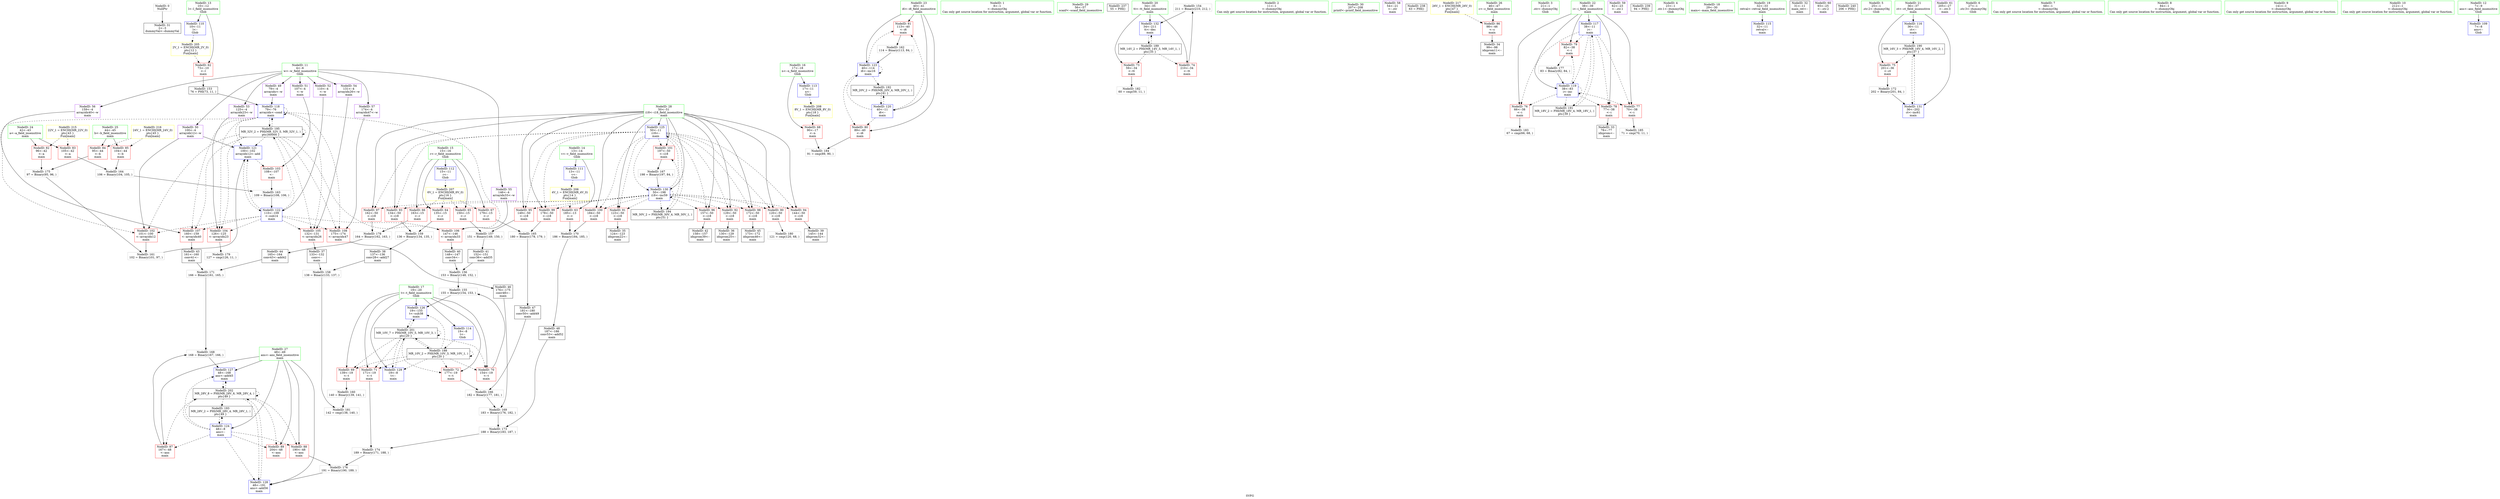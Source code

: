 digraph "SVFG" {
	label="SVFG";

	Node0x55727f10e9c0 [shape=record,color=grey,label="{NodeID: 0\nNullPtr}"];
	Node0x55727f10e9c0 -> Node0x55727f127fa0[style=solid];
	Node0x55727f132ef0 [shape=record,color=grey,label="{NodeID: 180\n121 = cmp(120, 68, )\n}"];
	Node0x55727f128e70 [shape=record,color=red,label="{NodeID: 97\n162\<--50\n\<--i18\nmain\n}"];
	Node0x55727f128e70 -> Node0x55727f132bf0[style=solid];
	Node0x55727f10e3f0 [shape=record,color=green,label="{NodeID: 14\n13\<--14\nv\<--v_field_insensitive\nGlob }"];
	Node0x55727f10e3f0 -> Node0x55727f12a9f0[style=solid];
	Node0x55727f10e3f0 -> Node0x55727f129a30[style=solid];
	Node0x55727f12d2d0 [shape=record,color=black,label="{NodeID: 194\nMR_30V_2 = PHI(MR_30V_4, MR_30V_1, )\npts\{51 \}\n}"];
	Node0x55727f12d2d0 -> Node0x55727f12ed70[style=dashed];
	Node0x55727f129a30 [shape=record,color=blue,label="{NodeID: 111\n13\<--11\nv\<--\nGlob }"];
	Node0x55727f129a30 -> Node0x55727f141d00[style=dashed];
	Node0x55727f127d00 [shape=record,color=green,label="{NodeID: 28\n50\<--51\ni18\<--i18_field_insensitive\nmain\n}"];
	Node0x55727f127d00 -> Node0x55727f12bfe0[style=solid];
	Node0x55727f127d00 -> Node0x55727f12c0b0[style=solid];
	Node0x55727f127d00 -> Node0x55727f12c180[style=solid];
	Node0x55727f127d00 -> Node0x55727f12c250[style=solid];
	Node0x55727f127d00 -> Node0x55727f12c320[style=solid];
	Node0x55727f127d00 -> Node0x55727f12c3f0[style=solid];
	Node0x55727f127d00 -> Node0x55727f128da0[style=solid];
	Node0x55727f127d00 -> Node0x55727f128e70[style=solid];
	Node0x55727f127d00 -> Node0x55727f128f40[style=solid];
	Node0x55727f127d00 -> Node0x55727f129010[style=solid];
	Node0x55727f127d00 -> Node0x55727f1290e0[style=solid];
	Node0x55727f127d00 -> Node0x55727f1291b0[style=solid];
	Node0x55727f127d00 -> Node0x55727f12ed70[style=solid];
	Node0x55727f127d00 -> Node0x55727f12f180[style=solid];
	Node0x55727f141ec0 [shape=record,color=yellow,style=double,label="{NodeID: 208\n8V_1 = ENCHI(MR_8V_0)\npts\{18 \}\nFun[main]}"];
	Node0x55727f141ec0 -> Node0x55727f12ae00[style=dashed];
	Node0x55727f12ed70 [shape=record,color=blue,label="{NodeID: 125\n50\<--11\ni18\<--\nmain\n}"];
	Node0x55727f12ed70 -> Node0x55727f12bfe0[style=dashed];
	Node0x55727f12ed70 -> Node0x55727f12c0b0[style=dashed];
	Node0x55727f12ed70 -> Node0x55727f12c180[style=dashed];
	Node0x55727f12ed70 -> Node0x55727f12c250[style=dashed];
	Node0x55727f12ed70 -> Node0x55727f12c320[style=dashed];
	Node0x55727f12ed70 -> Node0x55727f12c3f0[style=dashed];
	Node0x55727f12ed70 -> Node0x55727f128da0[style=dashed];
	Node0x55727f12ed70 -> Node0x55727f128e70[style=dashed];
	Node0x55727f12ed70 -> Node0x55727f128f40[style=dashed];
	Node0x55727f12ed70 -> Node0x55727f129010[style=dashed];
	Node0x55727f12ed70 -> Node0x55727f1290e0[style=dashed];
	Node0x55727f12ed70 -> Node0x55727f1291b0[style=dashed];
	Node0x55727f12ed70 -> Node0x55727f12f180[style=dashed];
	Node0x55727f12ed70 -> Node0x55727f12d2d0[style=dashed];
	Node0x55727f1288c0 [shape=record,color=black,label="{NodeID: 42\n158\<--157\nidxprom39\<--\nmain\n}"];
	Node0x55727f12a440 [shape=record,color=purple,label="{NodeID: 56\n159\<--4\narrayidx40\<--w\nmain\n}"];
	Node0x55727f12a440 -> Node0x55727f129690[style=solid];
	Node0x55727ef1ce10 [shape=record,color=black,label="{NodeID: 153\n76 = PHI(73, 11, )\n}"];
	Node0x55727ef1ce10 -> Node0x55727f12e7c0[style=solid];
	Node0x55727f12afa0 [shape=record,color=red,label="{NodeID: 70\n154\<--19\n\<--t\nmain\n}"];
	Node0x55727f12afa0 -> Node0x55727f130970[style=solid];
	Node0x55727f131b70 [shape=record,color=grey,label="{NodeID: 167\n198 = Binary(197, 84, )\n}"];
	Node0x55727f131b70 -> Node0x55727f12f180[style=solid];
	Node0x55727f12bb00 [shape=record,color=red,label="{NodeID: 84\n95\<--44\n\<--b\nmain\n}"];
	Node0x55727f12bb00 -> Node0x55727f132770[style=solid];
	Node0x55727f10dbb0 [shape=record,color=green,label="{NodeID: 1\n8\<--1\n\<--dummyObj\nCan only get source location for instruction, argument, global var or function.}"];
	Node0x55727f133070 [shape=record,color=grey,label="{NodeID: 181\n142 = cmp(138, 140, )\n}"];
	Node0x55727f128f40 [shape=record,color=red,label="{NodeID: 98\n172\<--50\n\<--i18\nmain\n}"];
	Node0x55727f128f40 -> Node0x55727f128b30[style=solid];
	Node0x55727f10e4f0 [shape=record,color=green,label="{NodeID: 15\n15\<--16\nr\<--r_field_insensitive\nGlob }"];
	Node0x55727f10e4f0 -> Node0x55727f12aac0[style=solid];
	Node0x55727f10e4f0 -> Node0x55727f12ab90[style=solid];
	Node0x55727f10e4f0 -> Node0x55727f12ac60[style=solid];
	Node0x55727f10e4f0 -> Node0x55727f12ad30[style=solid];
	Node0x55727f10e4f0 -> Node0x55727f129b30[style=solid];
	Node0x55727f12d3c0 [shape=record,color=black,label="{NodeID: 195\nMR_32V_2 = PHI(MR_32V_5, MR_32V_1, )\npts\{60000 \}\n}"];
	Node0x55727f12d3c0 -> Node0x55727f129280[style=dashed];
	Node0x55727f12d3c0 -> Node0x55727f129420[style=dashed];
	Node0x55727f12d3c0 -> Node0x55727f1294f0[style=dashed];
	Node0x55727f12d3c0 -> Node0x55727f1295c0[style=dashed];
	Node0x55727f12d3c0 -> Node0x55727f129690[style=dashed];
	Node0x55727f12d3c0 -> Node0x55727f129760[style=dashed];
	Node0x55727f12d3c0 -> Node0x55727f12e7c0[style=dashed];
	Node0x55727f12d3c0 -> Node0x55727f12ea30[style=dashed];
	Node0x55727f12d3c0 -> Node0x55727f12d3c0[style=dashed];
	Node0x55727f129b30 [shape=record,color=blue,label="{NodeID: 112\n15\<--11\nr\<--\nGlob }"];
	Node0x55727f129b30 -> Node0x55727f141de0[style=dashed];
	Node0x55727f127dd0 [shape=record,color=green,label="{NodeID: 29\n56\<--57\nscanf\<--scanf_field_insensitive\n}"];
	Node0x55727f12ee40 [shape=record,color=blue,label="{NodeID: 126\n19\<--155\nt\<--sub38\nmain\n}"];
	Node0x55727f12ee40 -> Node0x55727f13fde0[style=dashed];
	Node0x55727f128990 [shape=record,color=black,label="{NodeID: 43\n161\<--160\nconv41\<--\nmain\n}"];
	Node0x55727f128990 -> Node0x55727f132170[style=solid];
	Node0x55727f12a510 [shape=record,color=purple,label="{NodeID: 57\n174\<--4\narrayidx47\<--w\nmain\n}"];
	Node0x55727f12a510 -> Node0x55727f129760[style=solid];
	Node0x55727ef20940 [shape=record,color=black,label="{NodeID: 237\n55 = PHI()\n}"];
	Node0x55727f1307f0 [shape=record,color=grey,label="{NodeID: 154\n211 = Binary(210, 212, )\n}"];
	Node0x55727f1307f0 -> Node0x55727f12f320[style=solid];
	Node0x55727f12b070 [shape=record,color=red,label="{NodeID: 71\n171\<--19\n\<--t\nmain\n}"];
	Node0x55727f12b070 -> Node0x55727f1325f0[style=solid];
	Node0x55727f131cf0 [shape=record,color=grey,label="{NodeID: 168\n168 = Binary(167, 166, )\n}"];
	Node0x55727f131cf0 -> Node0x55727f12ef10[style=solid];
	Node0x55727f12bbd0 [shape=record,color=red,label="{NodeID: 85\n104\<--44\n\<--b\nmain\n}"];
	Node0x55727f12bbd0 -> Node0x55727f1316f0[style=solid];
	Node0x55727f10dd30 [shape=record,color=green,label="{NodeID: 2\n11\<--1\n\<--dummyObj\nCan only get source location for instruction, argument, global var or function.}"];
	Node0x55727f1331f0 [shape=record,color=grey,label="{NodeID: 182\n60 = cmp(59, 11, )\n}"];
	Node0x55727f129010 [shape=record,color=red,label="{NodeID: 99\n178\<--50\n\<--i18\nmain\n}"];
	Node0x55727f129010 -> Node0x55727f131870[style=solid];
	Node0x55727f10eb90 [shape=record,color=green,label="{NodeID: 16\n17\<--18\nn\<--n_field_insensitive\nGlob }"];
	Node0x55727f10eb90 -> Node0x55727f12ae00[style=solid];
	Node0x55727f10eb90 -> Node0x55727f129c30[style=solid];
	Node0x55727f129c30 [shape=record,color=blue,label="{NodeID: 113\n17\<--11\nn\<--\nGlob }"];
	Node0x55727f129c30 -> Node0x55727f141ec0[style=dashed];
	Node0x55727f127ea0 [shape=record,color=green,label="{NodeID: 30\n207\<--208\nprintf\<--printf_field_insensitive\n}"];
	Node0x55727f12ef10 [shape=record,color=blue,label="{NodeID: 127\n48\<--168\nans\<--add45\nmain\n}"];
	Node0x55727f12ef10 -> Node0x55727f1402e0[style=dashed];
	Node0x55727f128a60 [shape=record,color=black,label="{NodeID: 44\n165\<--164\nconv43\<--add42\nmain\n}"];
	Node0x55727f128a60 -> Node0x55727f132170[style=solid];
	Node0x55727f12a5e0 [shape=record,color=purple,label="{NodeID: 58\n54\<--21\n\<--.str\nmain\n}"];
	Node0x55727f14da60 [shape=record,color=black,label="{NodeID: 238\n63 = PHI()\n}"];
	Node0x55727f130970 [shape=record,color=grey,label="{NodeID: 155\n155 = Binary(154, 153, )\n}"];
	Node0x55727f130970 -> Node0x55727f12ee40[style=solid];
	Node0x55727f12b140 [shape=record,color=red,label="{NodeID: 72\n177\<--19\n\<--t\nmain\n}"];
	Node0x55727f12b140 -> Node0x55727f1319f0[style=solid];
	Node0x55727f131e70 [shape=record,color=grey,label="{NodeID: 169\n183 = Binary(176, 182, )\n}"];
	Node0x55727f131e70 -> Node0x55727f132470[style=solid];
	Node0x55727f12bca0 [shape=record,color=red,label="{NodeID: 86\n98\<--46\n\<--c\nmain\n}"];
	Node0x55727f12bca0 -> Node0x55727f128240[style=solid];
	Node0x55727f10d730 [shape=record,color=green,label="{NodeID: 3\n21\<--1\n.str\<--dummyObj\nGlob }"];
	Node0x55727f133370 [shape=record,color=grey,label="{NodeID: 183\n67 = cmp(66, 68, )\n}"];
	Node0x55727f1290e0 [shape=record,color=red,label="{NodeID: 100\n184\<--50\n\<--i18\nmain\n}"];
	Node0x55727f1290e0 -> Node0x55727f131ff0[style=solid];
	Node0x55727f10ec90 [shape=record,color=green,label="{NodeID: 17\n19\<--20\nt\<--t_field_insensitive\nGlob }"];
	Node0x55727f10ec90 -> Node0x55727f12aed0[style=solid];
	Node0x55727f10ec90 -> Node0x55727f12afa0[style=solid];
	Node0x55727f10ec90 -> Node0x55727f12b070[style=solid];
	Node0x55727f10ec90 -> Node0x55727f12b140[style=solid];
	Node0x55727f10ec90 -> Node0x55727f129d30[style=solid];
	Node0x55727f10ec90 -> Node0x55727f12ee40[style=solid];
	Node0x55727f10ec90 -> Node0x55727f12f0b0[style=solid];
	Node0x55727f129d30 [shape=record,color=blue,label="{NodeID: 114\n19\<--8\nt\<--\nGlob }"];
	Node0x55727f129d30 -> Node0x55727f13acc0[style=dashed];
	Node0x55727f127fa0 [shape=record,color=black,label="{NodeID: 31\n2\<--3\ndummyVal\<--dummyVal\n}"];
	Node0x55727f12efe0 [shape=record,color=blue,label="{NodeID: 128\n48\<--191\nans\<--add56\nmain\n}"];
	Node0x55727f12efe0 -> Node0x55727f1402e0[style=dashed];
	Node0x55727f128b30 [shape=record,color=black,label="{NodeID: 45\n173\<--172\nidxprom46\<--\nmain\n}"];
	Node0x55727f12a6b0 [shape=record,color=purple,label="{NodeID: 59\n62\<--23\n\<--.str.1\nmain\n}"];
	Node0x55727f14db60 [shape=record,color=black,label="{NodeID: 239\n94 = PHI()\n}"];
	Node0x55727f130af0 [shape=record,color=grey,label="{NodeID: 156\n153 = Binary(148, 152, )\n}"];
	Node0x55727f130af0 -> Node0x55727f130970[style=solid];
	Node0x55727f12b210 [shape=record,color=red,label="{NodeID: 73\n59\<--34\n\<--tt\nmain\n}"];
	Node0x55727f12b210 -> Node0x55727f1331f0[style=solid];
	Node0x55727f131ff0 [shape=record,color=grey,label="{NodeID: 170\n186 = Binary(184, 185, )\n}"];
	Node0x55727f131ff0 -> Node0x55727f129dc0[style=solid];
	Node0x55727f12bd70 [shape=record,color=red,label="{NodeID: 87\n167\<--48\n\<--ans\nmain\n}"];
	Node0x55727f12bd70 -> Node0x55727f131cf0[style=solid];
	Node0x55727f10d7c0 [shape=record,color=green,label="{NodeID: 4\n23\<--1\n.str.1\<--dummyObj\nGlob }"];
	Node0x55727f1334f0 [shape=record,color=grey,label="{NodeID: 184\n91 = cmp(89, 90, )\n}"];
	Node0x55727f1291b0 [shape=record,color=red,label="{NodeID: 101\n197\<--50\n\<--i18\nmain\n}"];
	Node0x55727f1291b0 -> Node0x55727f131b70[style=solid];
	Node0x55727f10ed90 [shape=record,color=green,label="{NodeID: 18\n29\<--30\nmain\<--main_field_insensitive\n}"];
	Node0x55727f12e550 [shape=record,color=blue,label="{NodeID: 115\n32\<--11\nretval\<--\nmain\n}"];
	Node0x55727f1280a0 [shape=record,color=black,label="{NodeID: 32\n31\<--11\nmain_ret\<--\nmain\n}"];
	Node0x55727f12f0b0 [shape=record,color=blue,label="{NodeID: 129\n19\<--8\nt\<--\nmain\n}"];
	Node0x55727f12f0b0 -> Node0x55727f13fde0[style=dashed];
	Node0x55727f128c00 [shape=record,color=black,label="{NodeID: 46\n176\<--175\nconv48\<--\nmain\n}"];
	Node0x55727f128c00 -> Node0x55727f131e70[style=solid];
	Node0x55727f12a780 [shape=record,color=purple,label="{NodeID: 60\n93\<--25\n\<--.str.2\nmain\n}"];
	Node0x55727f14dc60 [shape=record,color=black,label="{NodeID: 240\n206 = PHI()\n}"];
	Node0x55727f130c70 [shape=record,color=grey,label="{NodeID: 157\n151 = Binary(149, 150, )\n}"];
	Node0x55727f130c70 -> Node0x55727f1287f0[style=solid];
	Node0x55727f12b2e0 [shape=record,color=red,label="{NodeID: 74\n210\<--34\n\<--tt\nmain\n}"];
	Node0x55727f12b2e0 -> Node0x55727f1307f0[style=solid];
	Node0x55727f132170 [shape=record,color=grey,label="{NodeID: 171\n166 = Binary(161, 165, )\n}"];
	Node0x55727f132170 -> Node0x55727f131cf0[style=solid];
	Node0x55727f12be40 [shape=record,color=red,label="{NodeID: 88\n190\<--48\n\<--ans\nmain\n}"];
	Node0x55727f12be40 -> Node0x55727f1328f0[style=solid];
	Node0x55727f127060 [shape=record,color=green,label="{NodeID: 5\n25\<--1\n.str.2\<--dummyObj\nGlob }"];
	Node0x55727f133670 [shape=record,color=grey,label="{NodeID: 185\n71 = cmp(70, 11, )\n}"];
	Node0x55727f129280 [shape=record,color=red,label="{NodeID: 102\n101\<--100\n\<--arrayidx12\nmain\n}"];
	Node0x55727f129280 -> Node0x55727f131270[style=solid];
	Node0x55727f10ee90 [shape=record,color=green,label="{NodeID: 19\n32\<--33\nretval\<--retval_field_insensitive\nmain\n}"];
	Node0x55727f10ee90 -> Node0x55727f12e550[style=solid];
	Node0x55727f12e620 [shape=record,color=blue,label="{NodeID: 116\n36\<--11\nct\<--\nmain\n}"];
	Node0x55727f12e620 -> Node0x55727f13b6c0[style=dashed];
	Node0x55727f128170 [shape=record,color=black,label="{NodeID: 33\n78\<--77\nidxprom\<--\nmain\n}"];
	Node0x55727f12f180 [shape=record,color=blue,label="{NodeID: 130\n50\<--198\ni18\<--inc59\nmain\n}"];
	Node0x55727f12f180 -> Node0x55727f12bfe0[style=dashed];
	Node0x55727f12f180 -> Node0x55727f12c0b0[style=dashed];
	Node0x55727f12f180 -> Node0x55727f12c180[style=dashed];
	Node0x55727f12f180 -> Node0x55727f12c250[style=dashed];
	Node0x55727f12f180 -> Node0x55727f12c320[style=dashed];
	Node0x55727f12f180 -> Node0x55727f12c3f0[style=dashed];
	Node0x55727f12f180 -> Node0x55727f128da0[style=dashed];
	Node0x55727f12f180 -> Node0x55727f128e70[style=dashed];
	Node0x55727f12f180 -> Node0x55727f128f40[style=dashed];
	Node0x55727f12f180 -> Node0x55727f129010[style=dashed];
	Node0x55727f12f180 -> Node0x55727f1290e0[style=dashed];
	Node0x55727f12f180 -> Node0x55727f1291b0[style=dashed];
	Node0x55727f12f180 -> Node0x55727f12f180[style=dashed];
	Node0x55727f12f180 -> Node0x55727f12d2d0[style=dashed];
	Node0x55727f128cd0 [shape=record,color=black,label="{NodeID: 47\n181\<--180\nconv50\<--add49\nmain\n}"];
	Node0x55727f128cd0 -> Node0x55727f1319f0[style=solid];
	Node0x55727f12a850 [shape=record,color=purple,label="{NodeID: 61\n205\<--27\n\<--.str.3\nmain\n}"];
	Node0x55727f130df0 [shape=record,color=grey,label="{NodeID: 158\n138 = Binary(133, 137, )\n}"];
	Node0x55727f130df0 -> Node0x55727f133070[style=solid];
	Node0x55727f12b3b0 [shape=record,color=red,label="{NodeID: 75\n201\<--36\n\<--ct\nmain\n}"];
	Node0x55727f12b3b0 -> Node0x55727f1322f0[style=solid];
	Node0x55727f1322f0 [shape=record,color=grey,label="{NodeID: 172\n202 = Binary(201, 84, )\n}"];
	Node0x55727f1322f0 -> Node0x55727f12f250[style=solid];
	Node0x55727f12bf10 [shape=record,color=red,label="{NodeID: 89\n204\<--48\n\<--ans\nmain\n}"];
	Node0x55727f1270f0 [shape=record,color=green,label="{NodeID: 6\n27\<--1\n.str.3\<--dummyObj\nGlob }"];
	Node0x55727f129350 [shape=record,color=red,label="{NodeID: 103\n108\<--107\n\<--\nmain\n}"];
	Node0x55727f129350 -> Node0x55727f131570[style=solid];
	Node0x55727f10ef60 [shape=record,color=green,label="{NodeID: 20\n34\<--35\ntt\<--tt_field_insensitive\nmain\n}"];
	Node0x55727f10ef60 -> Node0x55727f12b210[style=solid];
	Node0x55727f10ef60 -> Node0x55727f12b2e0[style=solid];
	Node0x55727f10ef60 -> Node0x55727f12f320[style=solid];
	Node0x55727f12e6f0 [shape=record,color=blue,label="{NodeID: 117\n38\<--11\ni\<--\nmain\n}"];
	Node0x55727f12e6f0 -> Node0x55727f12b480[style=dashed];
	Node0x55727f12e6f0 -> Node0x55727f12b550[style=dashed];
	Node0x55727f12e6f0 -> Node0x55727f12b620[style=dashed];
	Node0x55727f12e6f0 -> Node0x55727f12b6f0[style=dashed];
	Node0x55727f12e6f0 -> Node0x55727f12e890[style=dashed];
	Node0x55727f12e6f0 -> Node0x55727f13bbc0[style=dashed];
	Node0x55727f128240 [shape=record,color=black,label="{NodeID: 34\n99\<--98\nidxprom11\<--\nmain\n}"];
	Node0x55727f12f250 [shape=record,color=blue,label="{NodeID: 131\n36\<--202\nct\<--inc61\nmain\n}"];
	Node0x55727f12f250 -> Node0x55727f13b6c0[style=dashed];
	Node0x55727f129dc0 [shape=record,color=black,label="{NodeID: 48\n187\<--186\nconv53\<--add52\nmain\n}"];
	Node0x55727f129dc0 -> Node0x55727f132470[style=solid];
	Node0x55727f12a920 [shape=record,color=red,label="{NodeID: 62\n73\<--10\n\<--l\nmain\n}"];
	Node0x55727f12a920 -> Node0x55727ef1ce10[style=solid];
	Node0x55727f130f70 [shape=record,color=grey,label="{NodeID: 159\n136 = Binary(134, 135, )\n}"];
	Node0x55727f130f70 -> Node0x55727f128580[style=solid];
	Node0x55727f12b480 [shape=record,color=red,label="{NodeID: 76\n66\<--38\n\<--i\nmain\n}"];
	Node0x55727f12b480 -> Node0x55727f133370[style=solid];
	Node0x55727f132470 [shape=record,color=grey,label="{NodeID: 173\n188 = Binary(183, 187, )\n}"];
	Node0x55727f132470 -> Node0x55727f1325f0[style=solid];
	Node0x55727f12bfe0 [shape=record,color=red,label="{NodeID: 90\n120\<--50\n\<--i18\nmain\n}"];
	Node0x55727f12bfe0 -> Node0x55727f132ef0[style=solid];
	Node0x55727f1273a0 [shape=record,color=green,label="{NodeID: 7\n68\<--1\n\<--dummyObj\nCan only get source location for instruction, argument, global var or function.}"];
	Node0x55727f129420 [shape=record,color=red,label="{NodeID: 104\n126\<--125\n\<--arrayidx23\nmain\n}"];
	Node0x55727f129420 -> Node0x55727f132d70[style=solid];
	Node0x55727f10f030 [shape=record,color=green,label="{NodeID: 21\n36\<--37\nct\<--ct_field_insensitive\nmain\n}"];
	Node0x55727f10f030 -> Node0x55727f12b3b0[style=solid];
	Node0x55727f10f030 -> Node0x55727f12e620[style=solid];
	Node0x55727f10f030 -> Node0x55727f12f250[style=solid];
	Node0x55727f13fde0 [shape=record,color=black,label="{NodeID: 201\nMR_10V_7 = PHI(MR_10V_5, MR_10V_3, )\npts\{20 \}\n}"];
	Node0x55727f13fde0 -> Node0x55727f12aed0[style=dashed];
	Node0x55727f13fde0 -> Node0x55727f12afa0[style=dashed];
	Node0x55727f13fde0 -> Node0x55727f12b070[style=dashed];
	Node0x55727f13fde0 -> Node0x55727f12b140[style=dashed];
	Node0x55727f13fde0 -> Node0x55727f12ee40[style=dashed];
	Node0x55727f13fde0 -> Node0x55727f12f0b0[style=dashed];
	Node0x55727f13fde0 -> Node0x55727f13acc0[style=dashed];
	Node0x55727f13fde0 -> Node0x55727f13fde0[style=dashed];
	Node0x55727f12e7c0 [shape=record,color=blue,label="{NodeID: 118\n79\<--76\narrayidx\<--cond\nmain\n}"];
	Node0x55727f12e7c0 -> Node0x55727f129280[style=dashed];
	Node0x55727f12e7c0 -> Node0x55727f129420[style=dashed];
	Node0x55727f12e7c0 -> Node0x55727f1294f0[style=dashed];
	Node0x55727f12e7c0 -> Node0x55727f1295c0[style=dashed];
	Node0x55727f12e7c0 -> Node0x55727f129690[style=dashed];
	Node0x55727f12e7c0 -> Node0x55727f129760[style=dashed];
	Node0x55727f12e7c0 -> Node0x55727f12e7c0[style=dashed];
	Node0x55727f12e7c0 -> Node0x55727f12ea30[style=dashed];
	Node0x55727f12e7c0 -> Node0x55727f12d3c0[style=dashed];
	Node0x55727f128310 [shape=record,color=black,label="{NodeID: 35\n124\<--123\nidxprom22\<--\nmain\n}"];
	Node0x55727f1424e0 [shape=record,color=yellow,style=double,label="{NodeID: 215\n22V_1 = ENCHI(MR_22V_0)\npts\{43 \}\nFun[main]}"];
	Node0x55727f1424e0 -> Node0x55727f12b960[style=dashed];
	Node0x55727f1424e0 -> Node0x55727f12ba30[style=dashed];
	Node0x55727f12f320 [shape=record,color=blue,label="{NodeID: 132\n34\<--211\ntt\<--dec\nmain\n}"];
	Node0x55727f12f320 -> Node0x55727f13b1c0[style=dashed];
	Node0x55727f129e90 [shape=record,color=purple,label="{NodeID: 49\n79\<--4\narrayidx\<--w\nmain\n}"];
	Node0x55727f129e90 -> Node0x55727f12e7c0[style=solid];
	Node0x55727f12a9f0 [shape=record,color=red,label="{NodeID: 63\n185\<--13\n\<--v\nmain\n}"];
	Node0x55727f12a9f0 -> Node0x55727f131ff0[style=solid];
	Node0x55727f1310f0 [shape=record,color=grey,label="{NodeID: 160\n140 = Binary(139, 141, )\n}"];
	Node0x55727f1310f0 -> Node0x55727f133070[style=solid];
	Node0x55727f12b550 [shape=record,color=red,label="{NodeID: 77\n70\<--38\n\<--i\nmain\n}"];
	Node0x55727f12b550 -> Node0x55727f133670[style=solid];
	Node0x55727f1325f0 [shape=record,color=grey,label="{NodeID: 174\n189 = Binary(171, 188, )\n}"];
	Node0x55727f1325f0 -> Node0x55727f1328f0[style=solid];
	Node0x55727f12c0b0 [shape=record,color=red,label="{NodeID: 91\n123\<--50\n\<--i18\nmain\n}"];
	Node0x55727f12c0b0 -> Node0x55727f128310[style=solid];
	Node0x55727f127430 [shape=record,color=green,label="{NodeID: 8\n84\<--1\n\<--dummyObj\nCan only get source location for instruction, argument, global var or function.}"];
	Node0x55727f13acc0 [shape=record,color=black,label="{NodeID: 188\nMR_10V_2 = PHI(MR_10V_3, MR_10V_1, )\npts\{20 \}\n}"];
	Node0x55727f13acc0 -> Node0x55727f12aed0[style=dashed];
	Node0x55727f13acc0 -> Node0x55727f12afa0[style=dashed];
	Node0x55727f13acc0 -> Node0x55727f12b070[style=dashed];
	Node0x55727f13acc0 -> Node0x55727f12b140[style=dashed];
	Node0x55727f13acc0 -> Node0x55727f12ee40[style=dashed];
	Node0x55727f13acc0 -> Node0x55727f12f0b0[style=dashed];
	Node0x55727f13acc0 -> Node0x55727f13acc0[style=dashed];
	Node0x55727f13acc0 -> Node0x55727f13fde0[style=dashed];
	Node0x55727f1294f0 [shape=record,color=red,label="{NodeID: 105\n132\<--131\n\<--arrayidx26\nmain\n}"];
	Node0x55727f1294f0 -> Node0x55727f1284b0[style=solid];
	Node0x55727f10f100 [shape=record,color=green,label="{NodeID: 22\n38\<--39\ni\<--i_field_insensitive\nmain\n}"];
	Node0x55727f10f100 -> Node0x55727f12b480[style=solid];
	Node0x55727f10f100 -> Node0x55727f12b550[style=solid];
	Node0x55727f10f100 -> Node0x55727f12b620[style=solid];
	Node0x55727f10f100 -> Node0x55727f12b6f0[style=solid];
	Node0x55727f10f100 -> Node0x55727f12e6f0[style=solid];
	Node0x55727f10f100 -> Node0x55727f12e890[style=solid];
	Node0x55727f1402e0 [shape=record,color=black,label="{NodeID: 202\nMR_28V_8 = PHI(MR_28V_6, MR_28V_4, )\npts\{49 \}\n}"];
	Node0x55727f1402e0 -> Node0x55727f12bd70[style=dashed];
	Node0x55727f1402e0 -> Node0x55727f12be40[style=dashed];
	Node0x55727f1402e0 -> Node0x55727f12bf10[style=dashed];
	Node0x55727f1402e0 -> Node0x55727f12ef10[style=dashed];
	Node0x55727f1402e0 -> Node0x55727f12efe0[style=dashed];
	Node0x55727f1402e0 -> Node0x55727f12cdd0[style=dashed];
	Node0x55727f1402e0 -> Node0x55727f1402e0[style=dashed];
	Node0x55727f12e890 [shape=record,color=blue,label="{NodeID: 119\n38\<--83\ni\<--inc\nmain\n}"];
	Node0x55727f12e890 -> Node0x55727f12b480[style=dashed];
	Node0x55727f12e890 -> Node0x55727f12b550[style=dashed];
	Node0x55727f12e890 -> Node0x55727f12b620[style=dashed];
	Node0x55727f12e890 -> Node0x55727f12b6f0[style=dashed];
	Node0x55727f12e890 -> Node0x55727f12e890[style=dashed];
	Node0x55727f12e890 -> Node0x55727f13bbc0[style=dashed];
	Node0x55727f1283e0 [shape=record,color=black,label="{NodeID: 36\n130\<--129\nidxprom25\<--\nmain\n}"];
	Node0x55727f142dd0 [shape=record,color=yellow,style=double,label="{NodeID: 216\n24V_1 = ENCHI(MR_24V_0)\npts\{45 \}\nFun[main]}"];
	Node0x55727f142dd0 -> Node0x55727f12bb00[style=dashed];
	Node0x55727f142dd0 -> Node0x55727f12bbd0[style=dashed];
	Node0x55727f129f60 [shape=record,color=purple,label="{NodeID: 50\n100\<--4\narrayidx12\<--w\nmain\n}"];
	Node0x55727f129f60 -> Node0x55727f129280[style=solid];
	Node0x55727f129f60 -> Node0x55727f12ea30[style=solid];
	Node0x55727f12aac0 [shape=record,color=red,label="{NodeID: 64\n135\<--15\n\<--r\nmain\n}"];
	Node0x55727f12aac0 -> Node0x55727f130f70[style=solid];
	Node0x55727f131270 [shape=record,color=grey,label="{NodeID: 161\n102 = Binary(101, 97, )\n}"];
	Node0x55727f131270 -> Node0x55727f12ea30[style=solid];
	Node0x55727f12b620 [shape=record,color=red,label="{NodeID: 78\n77\<--38\n\<--i\nmain\n}"];
	Node0x55727f12b620 -> Node0x55727f128170[style=solid];
	Node0x55727f132770 [shape=record,color=grey,label="{NodeID: 175\n97 = Binary(95, 96, )\n}"];
	Node0x55727f132770 -> Node0x55727f131270[style=solid];
	Node0x55727f12c180 [shape=record,color=red,label="{NodeID: 92\n129\<--50\n\<--i18\nmain\n}"];
	Node0x55727f12c180 -> Node0x55727f1283e0[style=solid];
	Node0x55727f1274c0 [shape=record,color=green,label="{NodeID: 9\n141\<--1\n\<--dummyObj\nCan only get source location for instruction, argument, global var or function.}"];
	Node0x55727f13b1c0 [shape=record,color=black,label="{NodeID: 189\nMR_14V_2 = PHI(MR_14V_3, MR_14V_1, )\npts\{35 \}\n}"];
	Node0x55727f13b1c0 -> Node0x55727f12b210[style=dashed];
	Node0x55727f13b1c0 -> Node0x55727f12b2e0[style=dashed];
	Node0x55727f13b1c0 -> Node0x55727f12f320[style=dashed];
	Node0x55727f1295c0 [shape=record,color=red,label="{NodeID: 106\n147\<--146\n\<--arrayidx33\nmain\n}"];
	Node0x55727f1295c0 -> Node0x55727f128720[style=solid];
	Node0x55727f10f1d0 [shape=record,color=green,label="{NodeID: 23\n40\<--41\ni6\<--i6_field_insensitive\nmain\n}"];
	Node0x55727f10f1d0 -> Node0x55727f12b7c0[style=solid];
	Node0x55727f10f1d0 -> Node0x55727f12b890[style=solid];
	Node0x55727f10f1d0 -> Node0x55727f12e960[style=solid];
	Node0x55727f10f1d0 -> Node0x55727f12ebd0[style=solid];
	Node0x55727f12e960 [shape=record,color=blue,label="{NodeID: 120\n40\<--11\ni6\<--\nmain\n}"];
	Node0x55727f12e960 -> Node0x55727f12b7c0[style=dashed];
	Node0x55727f12e960 -> Node0x55727f12b890[style=dashed];
	Node0x55727f12e960 -> Node0x55727f12ebd0[style=dashed];
	Node0x55727f12e960 -> Node0x55727f12c8d0[style=dashed];
	Node0x55727f1284b0 [shape=record,color=black,label="{NodeID: 37\n133\<--132\nconv\<--\nmain\n}"];
	Node0x55727f1284b0 -> Node0x55727f130df0[style=solid];
	Node0x55727f142eb0 [shape=record,color=yellow,style=double,label="{NodeID: 217\n26V_1 = ENCHI(MR_26V_0)\npts\{47 \}\nFun[main]}"];
	Node0x55727f142eb0 -> Node0x55727f12bca0[style=dashed];
	Node0x55727f12a030 [shape=record,color=purple,label="{NodeID: 51\n107\<--4\n\<--w\nmain\n}"];
	Node0x55727f12a030 -> Node0x55727f129350[style=solid];
	Node0x55727f12ab90 [shape=record,color=red,label="{NodeID: 65\n150\<--15\n\<--r\nmain\n}"];
	Node0x55727f12ab90 -> Node0x55727f130c70[style=solid];
	Node0x55727f1313f0 [shape=record,color=grey,label="{NodeID: 162\n114 = Binary(113, 84, )\n}"];
	Node0x55727f1313f0 -> Node0x55727f12ebd0[style=solid];
	Node0x55727f12b6f0 [shape=record,color=red,label="{NodeID: 79\n82\<--38\n\<--i\nmain\n}"];
	Node0x55727f12b6f0 -> Node0x55727f132a70[style=solid];
	Node0x55727f1328f0 [shape=record,color=grey,label="{NodeID: 176\n191 = Binary(190, 189, )\n}"];
	Node0x55727f1328f0 -> Node0x55727f12efe0[style=solid];
	Node0x55727f12c250 [shape=record,color=red,label="{NodeID: 93\n134\<--50\n\<--i18\nmain\n}"];
	Node0x55727f12c250 -> Node0x55727f130f70[style=solid];
	Node0x55727f10d8b0 [shape=record,color=green,label="{NodeID: 10\n212\<--1\n\<--dummyObj\nCan only get source location for instruction, argument, global var or function.}"];
	Node0x55727f13b6c0 [shape=record,color=black,label="{NodeID: 190\nMR_16V_3 = PHI(MR_16V_4, MR_16V_2, )\npts\{37 \}\n}"];
	Node0x55727f13b6c0 -> Node0x55727f12b3b0[style=dashed];
	Node0x55727f13b6c0 -> Node0x55727f12f250[style=dashed];
	Node0x55727f129690 [shape=record,color=red,label="{NodeID: 107\n160\<--159\n\<--arrayidx40\nmain\n}"];
	Node0x55727f129690 -> Node0x55727f128990[style=solid];
	Node0x55727f1279c0 [shape=record,color=green,label="{NodeID: 24\n42\<--43\na\<--a_field_insensitive\nmain\n}"];
	Node0x55727f1279c0 -> Node0x55727f12b960[style=solid];
	Node0x55727f1279c0 -> Node0x55727f12ba30[style=solid];
	Node0x55727f12ea30 [shape=record,color=blue,label="{NodeID: 121\n100\<--102\narrayidx12\<--add\nmain\n}"];
	Node0x55727f12ea30 -> Node0x55727f129350[style=dashed];
	Node0x55727f12ea30 -> Node0x55727f12eb00[style=dashed];
	Node0x55727f128580 [shape=record,color=black,label="{NodeID: 38\n137\<--136\nconv28\<--add27\nmain\n}"];
	Node0x55727f128580 -> Node0x55727f130df0[style=solid];
	Node0x55727f12a100 [shape=record,color=purple,label="{NodeID: 52\n110\<--4\n\<--w\nmain\n}"];
	Node0x55727f12a100 -> Node0x55727f12eb00[style=solid];
	Node0x55727f12ac60 [shape=record,color=red,label="{NodeID: 66\n163\<--15\n\<--r\nmain\n}"];
	Node0x55727f12ac60 -> Node0x55727f132bf0[style=solid];
	Node0x55727f131570 [shape=record,color=grey,label="{NodeID: 163\n109 = Binary(108, 106, )\n}"];
	Node0x55727f131570 -> Node0x55727f12eb00[style=solid];
	Node0x55727f12b7c0 [shape=record,color=red,label="{NodeID: 80\n89\<--40\n\<--i6\nmain\n}"];
	Node0x55727f12b7c0 -> Node0x55727f1334f0[style=solid];
	Node0x55727f132a70 [shape=record,color=grey,label="{NodeID: 177\n83 = Binary(82, 84, )\n}"];
	Node0x55727f132a70 -> Node0x55727f12e890[style=solid];
	Node0x55727f12c320 [shape=record,color=red,label="{NodeID: 94\n144\<--50\n\<--i18\nmain\n}"];
	Node0x55727f12c320 -> Node0x55727f128650[style=solid];
	Node0x55727f10d980 [shape=record,color=green,label="{NodeID: 11\n4\<--6\nw\<--w_field_insensitive\nGlob }"];
	Node0x55727f10d980 -> Node0x55727f129e90[style=solid];
	Node0x55727f10d980 -> Node0x55727f129f60[style=solid];
	Node0x55727f10d980 -> Node0x55727f12a030[style=solid];
	Node0x55727f10d980 -> Node0x55727f12a100[style=solid];
	Node0x55727f10d980 -> Node0x55727f12a1d0[style=solid];
	Node0x55727f10d980 -> Node0x55727f12a2a0[style=solid];
	Node0x55727f10d980 -> Node0x55727f12a370[style=solid];
	Node0x55727f10d980 -> Node0x55727f12a440[style=solid];
	Node0x55727f10d980 -> Node0x55727f12a510[style=solid];
	Node0x55727f13bbc0 [shape=record,color=black,label="{NodeID: 191\nMR_18V_2 = PHI(MR_18V_4, MR_18V_1, )\npts\{39 \}\n}"];
	Node0x55727f13bbc0 -> Node0x55727f12e6f0[style=dashed];
	Node0x55727f129760 [shape=record,color=red,label="{NodeID: 108\n175\<--174\n\<--arrayidx47\nmain\n}"];
	Node0x55727f129760 -> Node0x55727f128c00[style=solid];
	Node0x55727f127a90 [shape=record,color=green,label="{NodeID: 25\n44\<--45\nb\<--b_field_insensitive\nmain\n}"];
	Node0x55727f127a90 -> Node0x55727f12bb00[style=solid];
	Node0x55727f127a90 -> Node0x55727f12bbd0[style=solid];
	Node0x55727f1411e0 [shape=record,color=yellow,style=double,label="{NodeID: 205\n2V_1 = ENCHI(MR_2V_0)\npts\{12 \}\nFun[main]}"];
	Node0x55727f1411e0 -> Node0x55727f12a920[style=dashed];
	Node0x55727f12eb00 [shape=record,color=blue,label="{NodeID: 122\n110\<--109\n\<--sub14\nmain\n}"];
	Node0x55727f12eb00 -> Node0x55727f129280[style=dashed];
	Node0x55727f12eb00 -> Node0x55727f129420[style=dashed];
	Node0x55727f12eb00 -> Node0x55727f1294f0[style=dashed];
	Node0x55727f12eb00 -> Node0x55727f1295c0[style=dashed];
	Node0x55727f12eb00 -> Node0x55727f129690[style=dashed];
	Node0x55727f12eb00 -> Node0x55727f129760[style=dashed];
	Node0x55727f12eb00 -> Node0x55727f12ea30[style=dashed];
	Node0x55727f12eb00 -> Node0x55727f12d3c0[style=dashed];
	Node0x55727f128650 [shape=record,color=black,label="{NodeID: 39\n145\<--144\nidxprom32\<--\nmain\n}"];
	Node0x55727f12a1d0 [shape=record,color=purple,label="{NodeID: 53\n125\<--4\narrayidx23\<--w\nmain\n}"];
	Node0x55727f12a1d0 -> Node0x55727f129420[style=solid];
	Node0x55727f12ad30 [shape=record,color=red,label="{NodeID: 67\n179\<--15\n\<--r\nmain\n}"];
	Node0x55727f12ad30 -> Node0x55727f131870[style=solid];
	Node0x55727f1316f0 [shape=record,color=grey,label="{NodeID: 164\n106 = Binary(104, 105, )\n}"];
	Node0x55727f1316f0 -> Node0x55727f131570[style=solid];
	Node0x55727f12b890 [shape=record,color=red,label="{NodeID: 81\n113\<--40\n\<--i6\nmain\n}"];
	Node0x55727f12b890 -> Node0x55727f1313f0[style=solid];
	Node0x55727f132bf0 [shape=record,color=grey,label="{NodeID: 178\n164 = Binary(162, 163, )\n}"];
	Node0x55727f132bf0 -> Node0x55727f128a60[style=solid];
	Node0x55727f12c3f0 [shape=record,color=red,label="{NodeID: 95\n149\<--50\n\<--i18\nmain\n}"];
	Node0x55727f12c3f0 -> Node0x55727f130c70[style=solid];
	Node0x55727f10da50 [shape=record,color=green,label="{NodeID: 12\n7\<--9\nans\<--ans_field_insensitive\nGlob }"];
	Node0x55727f10da50 -> Node0x55727f129830[style=solid];
	Node0x55727f12c8d0 [shape=record,color=black,label="{NodeID: 192\nMR_20V_2 = PHI(MR_20V_4, MR_20V_1, )\npts\{41 \}\n}"];
	Node0x55727f12c8d0 -> Node0x55727f12e960[style=dashed];
	Node0x55727f129830 [shape=record,color=blue,label="{NodeID: 109\n7\<--8\nans\<--\nGlob }"];
	Node0x55727f127b60 [shape=record,color=green,label="{NodeID: 26\n46\<--47\nc\<--c_field_insensitive\nmain\n}"];
	Node0x55727f127b60 -> Node0x55727f12bca0[style=solid];
	Node0x55727f141d00 [shape=record,color=yellow,style=double,label="{NodeID: 206\n4V_1 = ENCHI(MR_4V_0)\npts\{14 \}\nFun[main]}"];
	Node0x55727f141d00 -> Node0x55727f12a9f0[style=dashed];
	Node0x55727f12ebd0 [shape=record,color=blue,label="{NodeID: 123\n40\<--114\ni6\<--inc16\nmain\n}"];
	Node0x55727f12ebd0 -> Node0x55727f12b7c0[style=dashed];
	Node0x55727f12ebd0 -> Node0x55727f12b890[style=dashed];
	Node0x55727f12ebd0 -> Node0x55727f12ebd0[style=dashed];
	Node0x55727f12ebd0 -> Node0x55727f12c8d0[style=dashed];
	Node0x55727f128720 [shape=record,color=black,label="{NodeID: 40\n148\<--147\nconv34\<--\nmain\n}"];
	Node0x55727f128720 -> Node0x55727f130af0[style=solid];
	Node0x55727f12a2a0 [shape=record,color=purple,label="{NodeID: 54\n131\<--4\narrayidx26\<--w\nmain\n}"];
	Node0x55727f12a2a0 -> Node0x55727f1294f0[style=solid];
	Node0x55727f12ae00 [shape=record,color=red,label="{NodeID: 68\n90\<--17\n\<--n\nmain\n}"];
	Node0x55727f12ae00 -> Node0x55727f1334f0[style=solid];
	Node0x55727f131870 [shape=record,color=grey,label="{NodeID: 165\n180 = Binary(178, 179, )\n}"];
	Node0x55727f131870 -> Node0x55727f128cd0[style=solid];
	Node0x55727f12b960 [shape=record,color=red,label="{NodeID: 82\n96\<--42\n\<--a\nmain\n}"];
	Node0x55727f12b960 -> Node0x55727f132770[style=solid];
	Node0x55727f132d70 [shape=record,color=grey,label="{NodeID: 179\n127 = cmp(126, 11, )\n}"];
	Node0x55727f128da0 [shape=record,color=red,label="{NodeID: 96\n157\<--50\n\<--i18\nmain\n}"];
	Node0x55727f128da0 -> Node0x55727f1288c0[style=solid];
	Node0x55727f10e320 [shape=record,color=green,label="{NodeID: 13\n10\<--12\nl\<--l_field_insensitive\nGlob }"];
	Node0x55727f10e320 -> Node0x55727f12a920[style=solid];
	Node0x55727f10e320 -> Node0x55727f129930[style=solid];
	Node0x55727f12cdd0 [shape=record,color=black,label="{NodeID: 193\nMR_28V_2 = PHI(MR_28V_4, MR_28V_1, )\npts\{49 \}\n}"];
	Node0x55727f12cdd0 -> Node0x55727f12eca0[style=dashed];
	Node0x55727f129930 [shape=record,color=blue,label="{NodeID: 110\n10\<--11\nl\<--\nGlob }"];
	Node0x55727f129930 -> Node0x55727f1411e0[style=dashed];
	Node0x55727f127c30 [shape=record,color=green,label="{NodeID: 27\n48\<--49\nans\<--ans_field_insensitive\nmain\n}"];
	Node0x55727f127c30 -> Node0x55727f12bd70[style=solid];
	Node0x55727f127c30 -> Node0x55727f12be40[style=solid];
	Node0x55727f127c30 -> Node0x55727f12bf10[style=solid];
	Node0x55727f127c30 -> Node0x55727f12eca0[style=solid];
	Node0x55727f127c30 -> Node0x55727f12ef10[style=solid];
	Node0x55727f127c30 -> Node0x55727f12efe0[style=solid];
	Node0x55727f141de0 [shape=record,color=yellow,style=double,label="{NodeID: 207\n6V_1 = ENCHI(MR_6V_0)\npts\{16 \}\nFun[main]}"];
	Node0x55727f141de0 -> Node0x55727f12aac0[style=dashed];
	Node0x55727f141de0 -> Node0x55727f12ab90[style=dashed];
	Node0x55727f141de0 -> Node0x55727f12ac60[style=dashed];
	Node0x55727f141de0 -> Node0x55727f12ad30[style=dashed];
	Node0x55727f12eca0 [shape=record,color=blue,label="{NodeID: 124\n48\<--8\nans\<--\nmain\n}"];
	Node0x55727f12eca0 -> Node0x55727f12bd70[style=dashed];
	Node0x55727f12eca0 -> Node0x55727f12be40[style=dashed];
	Node0x55727f12eca0 -> Node0x55727f12bf10[style=dashed];
	Node0x55727f12eca0 -> Node0x55727f12ef10[style=dashed];
	Node0x55727f12eca0 -> Node0x55727f12efe0[style=dashed];
	Node0x55727f12eca0 -> Node0x55727f12cdd0[style=dashed];
	Node0x55727f12eca0 -> Node0x55727f1402e0[style=dashed];
	Node0x55727f1287f0 [shape=record,color=black,label="{NodeID: 41\n152\<--151\nconv36\<--add35\nmain\n}"];
	Node0x55727f1287f0 -> Node0x55727f130af0[style=solid];
	Node0x55727f12a370 [shape=record,color=purple,label="{NodeID: 55\n146\<--4\narrayidx33\<--w\nmain\n}"];
	Node0x55727f12a370 -> Node0x55727f1295c0[style=solid];
	Node0x55727f12aed0 [shape=record,color=red,label="{NodeID: 69\n139\<--19\n\<--t\nmain\n}"];
	Node0x55727f12aed0 -> Node0x55727f1310f0[style=solid];
	Node0x55727f1319f0 [shape=record,color=grey,label="{NodeID: 166\n182 = Binary(177, 181, )\n}"];
	Node0x55727f1319f0 -> Node0x55727f131e70[style=solid];
	Node0x55727f12ba30 [shape=record,color=red,label="{NodeID: 83\n105\<--42\n\<--a\nmain\n}"];
	Node0x55727f12ba30 -> Node0x55727f1316f0[style=solid];
}
